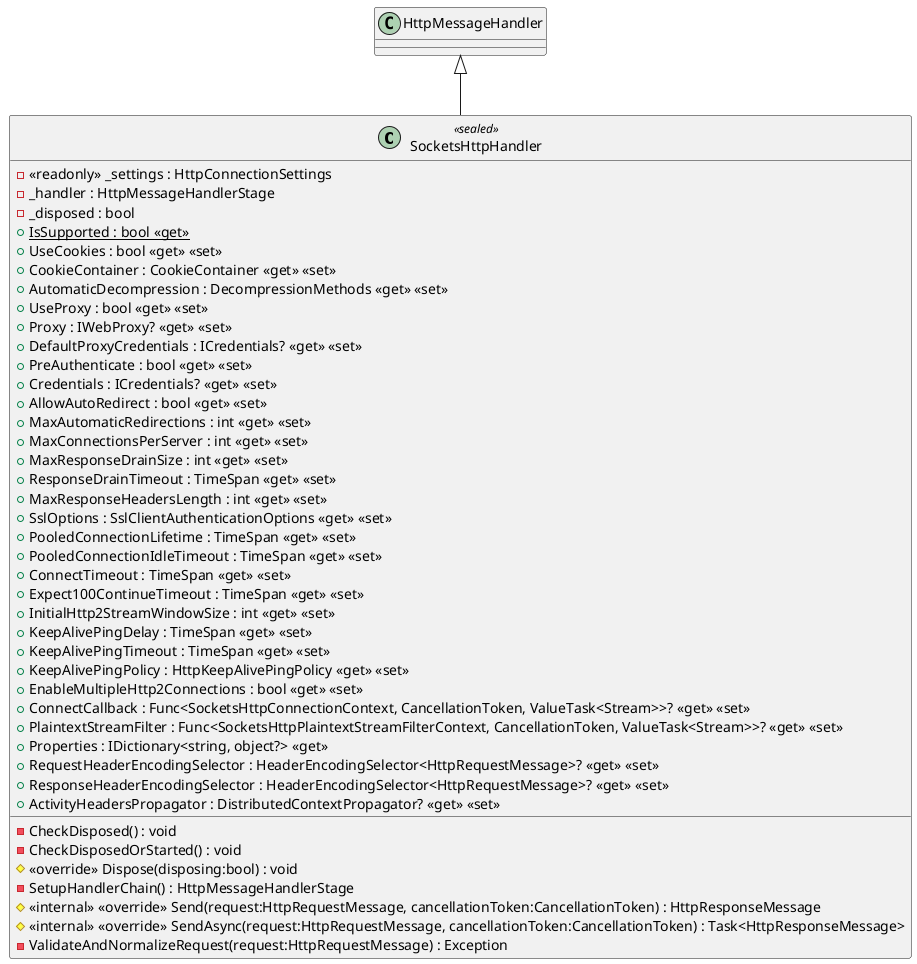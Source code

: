 @startuml
class SocketsHttpHandler <<sealed>> {
    - <<readonly>> _settings : HttpConnectionSettings
    - _handler : HttpMessageHandlerStage
    - _disposed : bool
    - CheckDisposed() : void
    - CheckDisposedOrStarted() : void
    + {static} IsSupported : bool <<get>>
    + UseCookies : bool <<get>> <<set>>
    + CookieContainer : CookieContainer <<get>> <<set>>
    + AutomaticDecompression : DecompressionMethods <<get>> <<set>>
    + UseProxy : bool <<get>> <<set>>
    + Proxy : IWebProxy? <<get>> <<set>>
    + DefaultProxyCredentials : ICredentials? <<get>> <<set>>
    + PreAuthenticate : bool <<get>> <<set>>
    + Credentials : ICredentials? <<get>> <<set>>
    + AllowAutoRedirect : bool <<get>> <<set>>
    + MaxAutomaticRedirections : int <<get>> <<set>>
    + MaxConnectionsPerServer : int <<get>> <<set>>
    + MaxResponseDrainSize : int <<get>> <<set>>
    + ResponseDrainTimeout : TimeSpan <<get>> <<set>>
    + MaxResponseHeadersLength : int <<get>> <<set>>
    + SslOptions : SslClientAuthenticationOptions <<get>> <<set>>
    + PooledConnectionLifetime : TimeSpan <<get>> <<set>>
    + PooledConnectionIdleTimeout : TimeSpan <<get>> <<set>>
    + ConnectTimeout : TimeSpan <<get>> <<set>>
    + Expect100ContinueTimeout : TimeSpan <<get>> <<set>>
    + InitialHttp2StreamWindowSize : int <<get>> <<set>>
    + KeepAlivePingDelay : TimeSpan <<get>> <<set>>
    + KeepAlivePingTimeout : TimeSpan <<get>> <<set>>
    + KeepAlivePingPolicy : HttpKeepAlivePingPolicy <<get>> <<set>>
    + EnableMultipleHttp2Connections : bool <<get>> <<set>>
    + ConnectCallback : Func<SocketsHttpConnectionContext, CancellationToken, ValueTask<Stream>>? <<get>> <<set>>
    + PlaintextStreamFilter : Func<SocketsHttpPlaintextStreamFilterContext, CancellationToken, ValueTask<Stream>>? <<get>> <<set>>
    + Properties : IDictionary<string, object?> <<get>>
    + RequestHeaderEncodingSelector : HeaderEncodingSelector<HttpRequestMessage>? <<get>> <<set>>
    + ResponseHeaderEncodingSelector : HeaderEncodingSelector<HttpRequestMessage>? <<get>> <<set>>
    + ActivityHeadersPropagator : DistributedContextPropagator? <<get>> <<set>>
    # <<override>> Dispose(disposing:bool) : void
    - SetupHandlerChain() : HttpMessageHandlerStage
    # <<internal>> <<override>> Send(request:HttpRequestMessage, cancellationToken:CancellationToken) : HttpResponseMessage
    # <<internal>> <<override>> SendAsync(request:HttpRequestMessage, cancellationToken:CancellationToken) : Task<HttpResponseMessage>
    - ValidateAndNormalizeRequest(request:HttpRequestMessage) : Exception
}
HttpMessageHandler <|-- SocketsHttpHandler
@enduml
